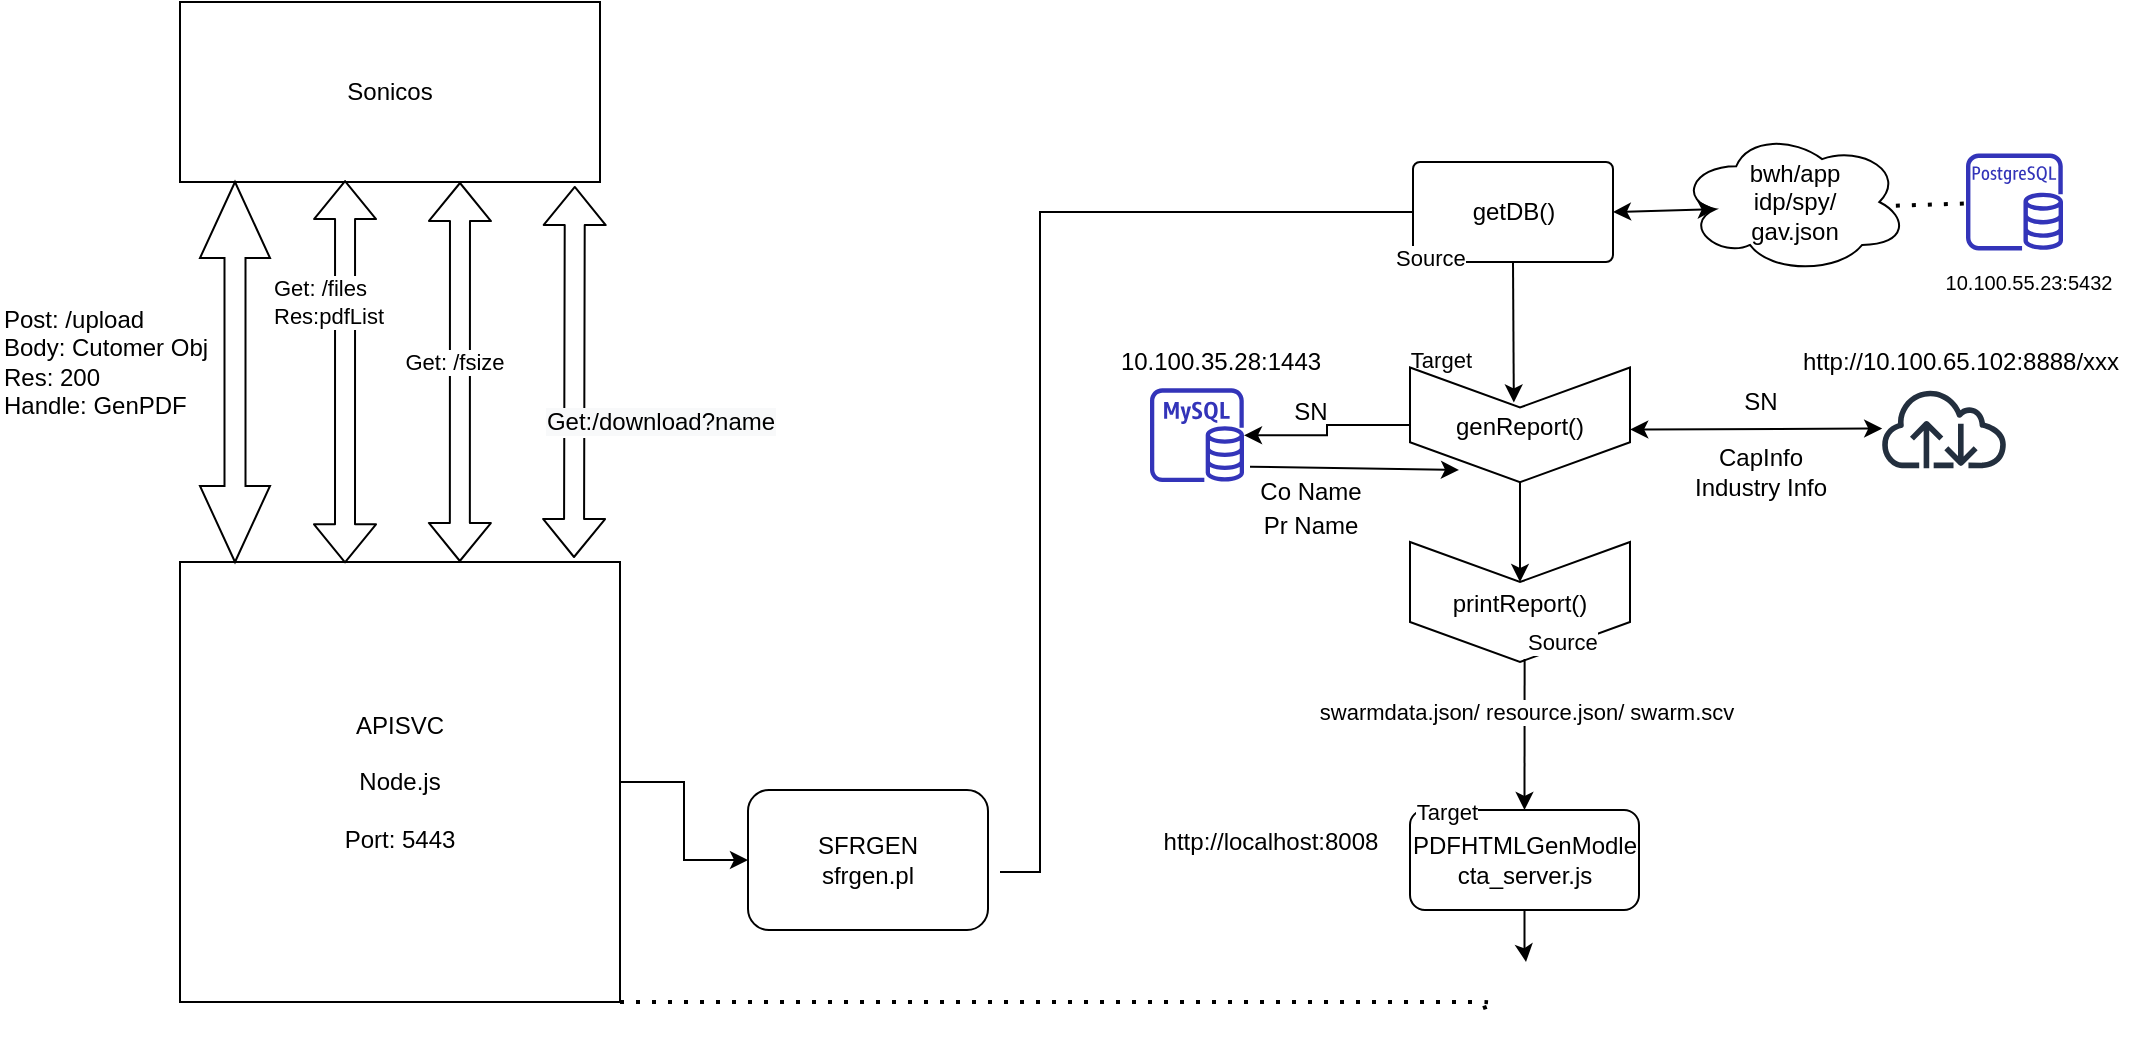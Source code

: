 <mxfile version="13.7.1" type="github">
  <diagram id="x9-HXlAuDJLVgnAVx4Mz" name="Page-1">
    <mxGraphModel dx="1649" dy="900" grid="1" gridSize="10" guides="1" tooltips="1" connect="1" arrows="1" fold="1" page="1" pageScale="1" pageWidth="1169" pageHeight="827" math="0" shadow="0">
      <root>
        <mxCell id="0" />
        <mxCell id="1" parent="0" />
        <mxCell id="p3zvtsnfVm8l9sNwANLh-1" value="Sonicos" style="rounded=0;whiteSpace=wrap;html=1;" vertex="1" parent="1">
          <mxGeometry x="240" y="20" width="210" height="90" as="geometry" />
        </mxCell>
        <mxCell id="p3zvtsnfVm8l9sNwANLh-3" value="Post: /upload&lt;br&gt;Body: Cutomer Obj&lt;br&gt;Res: 200&lt;br&gt;Handle: GenPDF" style="text;html=1;align=left;verticalAlign=middle;resizable=0;points=[];autosize=1;" vertex="1" parent="1">
          <mxGeometry x="150" y="170" width="120" height="60" as="geometry" />
        </mxCell>
        <mxCell id="p3zvtsnfVm8l9sNwANLh-6" style="edgeStyle=orthogonalEdgeStyle;rounded=0;orthogonalLoop=1;jettySize=auto;html=1;" edge="1" parent="1" source="p3zvtsnfVm8l9sNwANLh-4" target="p3zvtsnfVm8l9sNwANLh-7">
          <mxGeometry relative="1" as="geometry">
            <mxPoint x="590" y="555" as="targetPoint" />
          </mxGeometry>
        </mxCell>
        <mxCell id="p3zvtsnfVm8l9sNwANLh-4" value="APISVC&lt;br&gt;&lt;br&gt;Node.js&lt;br&gt;&lt;br&gt;Port: 5443" style="whiteSpace=wrap;html=1;aspect=fixed;" vertex="1" parent="1">
          <mxGeometry x="240" y="300" width="220" height="220" as="geometry" />
        </mxCell>
        <mxCell id="p3zvtsnfVm8l9sNwANLh-20" value="" style="edgeStyle=orthogonalEdgeStyle;rounded=0;orthogonalLoop=1;jettySize=auto;html=1;entryX=1;entryY=0.5;entryDx=0;entryDy=0;" edge="1" parent="1" target="p3zvtsnfVm8l9sNwANLh-21">
          <mxGeometry relative="1" as="geometry">
            <mxPoint x="650" y="455" as="sourcePoint" />
            <mxPoint x="1209.917" y="301.988" as="targetPoint" />
            <Array as="points">
              <mxPoint x="670" y="455" />
              <mxPoint x="670" y="125" />
            </Array>
          </mxGeometry>
        </mxCell>
        <mxCell id="p3zvtsnfVm8l9sNwANLh-7" value="SFRGEN&lt;br&gt;sfrgen.pl" style="rounded=1;whiteSpace=wrap;html=1;" vertex="1" parent="1">
          <mxGeometry x="524" y="414" width="120" height="70" as="geometry" />
        </mxCell>
        <mxCell id="p3zvtsnfVm8l9sNwANLh-21" value="getDB()" style="whiteSpace=wrap;html=1;rounded=1;arcSize=7;" vertex="1" parent="1">
          <mxGeometry x="856.5" y="100" width="100" height="50" as="geometry" />
        </mxCell>
        <mxCell id="p3zvtsnfVm8l9sNwANLh-64" value="&lt;font style=&quot;font-size: 10px&quot;&gt;10.100.55.23:5432&lt;/font&gt;" style="text;html=1;align=center;verticalAlign=middle;resizable=0;points=[];autosize=1;" vertex="1" parent="1">
          <mxGeometry x="1104" y="150" width="120" height="20" as="geometry" />
        </mxCell>
        <mxCell id="p3zvtsnfVm8l9sNwANLh-67" value="" style="outlineConnect=0;fontColor=#232F3E;gradientColor=none;fillColor=#3334B9;strokeColor=none;dashed=0;verticalLabelPosition=bottom;verticalAlign=top;align=center;html=1;fontSize=12;fontStyle=0;aspect=fixed;pointerEvents=1;shape=mxgraph.aws4.rds_postgresql_instance;" vertex="1" parent="1">
          <mxGeometry x="1133" y="95.75" width="48.5" height="48.5" as="geometry" />
        </mxCell>
        <mxCell id="p3zvtsnfVm8l9sNwANLh-69" value="" style="outlineConnect=0;fontColor=#232F3E;gradientColor=none;fillColor=#3334B9;strokeColor=none;dashed=0;verticalLabelPosition=bottom;verticalAlign=top;align=center;html=1;fontSize=12;fontStyle=0;aspect=fixed;pointerEvents=1;shape=mxgraph.aws4.rds_mysql_instance;" vertex="1" parent="1">
          <mxGeometry x="725" y="213.12" width="47" height="47" as="geometry" />
        </mxCell>
        <mxCell id="p3zvtsnfVm8l9sNwANLh-73" value="Co Name" style="text;html=1;align=center;verticalAlign=middle;resizable=0;points=[];autosize=1;" vertex="1" parent="1">
          <mxGeometry x="769.5" y="255" width="70" height="20" as="geometry" />
        </mxCell>
        <mxCell id="p3zvtsnfVm8l9sNwANLh-74" value="SN" style="text;html=1;align=center;verticalAlign=middle;resizable=0;points=[];autosize=1;" vertex="1" parent="1">
          <mxGeometry x="790" y="215" width="30" height="20" as="geometry" />
        </mxCell>
        <mxCell id="p3zvtsnfVm8l9sNwANLh-75" value="Pr Name" style="text;html=1;align=center;verticalAlign=middle;resizable=0;points=[];autosize=1;" vertex="1" parent="1">
          <mxGeometry x="775" y="272.37" width="60" height="20" as="geometry" />
        </mxCell>
        <mxCell id="p3zvtsnfVm8l9sNwANLh-82" value="" style="endArrow=classic;html=1;entryX=0.305;entryY=0.528;entryDx=0;entryDy=0;entryPerimeter=0;exitX=0.5;exitY=1;exitDx=0;exitDy=0;" edge="1" parent="1" source="p3zvtsnfVm8l9sNwANLh-21" target="p3zvtsnfVm8l9sNwANLh-113">
          <mxGeometry relative="1" as="geometry">
            <mxPoint x="906" y="157.5" as="sourcePoint" />
            <mxPoint x="904.31" y="262.75" as="targetPoint" />
          </mxGeometry>
        </mxCell>
        <mxCell id="p3zvtsnfVm8l9sNwANLh-84" value="Source" style="edgeLabel;resizable=0;html=1;align=left;verticalAlign=bottom;" connectable="0" vertex="1" parent="p3zvtsnfVm8l9sNwANLh-82">
          <mxGeometry x="-1" relative="1" as="geometry">
            <mxPoint x="-60.3" y="6.95" as="offset" />
          </mxGeometry>
        </mxCell>
        <mxCell id="p3zvtsnfVm8l9sNwANLh-85" value="Target" style="edgeLabel;resizable=0;html=1;align=right;verticalAlign=bottom;" connectable="0" vertex="1" parent="p3zvtsnfVm8l9sNwANLh-82">
          <mxGeometry x="1" relative="1" as="geometry">
            <mxPoint x="-20.01" y="-12" as="offset" />
          </mxGeometry>
        </mxCell>
        <mxCell id="p3zvtsnfVm8l9sNwANLh-87" value="10.100.35.28:1443" style="text;html=1;align=center;verticalAlign=middle;resizable=0;points=[];autosize=1;" vertex="1" parent="1">
          <mxGeometry x="700" y="190" width="120" height="20" as="geometry" />
        </mxCell>
        <mxCell id="p3zvtsnfVm8l9sNwANLh-104" value="http://localhost:8008" style="text;html=1;align=center;verticalAlign=middle;resizable=0;points=[];autosize=1;" vertex="1" parent="1">
          <mxGeometry x="725" y="430" width="120" height="20" as="geometry" />
        </mxCell>
        <mxCell id="p3zvtsnfVm8l9sNwANLh-114" value="printReport()" style="shape=step;perimeter=stepPerimeter;fixedSize=1;points=[];direction=south;" vertex="1" parent="1">
          <mxGeometry x="855" y="290" width="110" height="60" as="geometry" />
        </mxCell>
        <mxCell id="p3zvtsnfVm8l9sNwANLh-116" value="" style="edgeStyle=orthogonalEdgeStyle;rounded=0;orthogonalLoop=1;jettySize=auto;html=1;" edge="1" parent="1" source="p3zvtsnfVm8l9sNwANLh-113" target="p3zvtsnfVm8l9sNwANLh-114">
          <mxGeometry relative="1" as="geometry" />
        </mxCell>
        <mxCell id="p3zvtsnfVm8l9sNwANLh-122" value="" style="edgeStyle=orthogonalEdgeStyle;rounded=0;orthogonalLoop=1;jettySize=auto;html=1;" edge="1" parent="1" source="p3zvtsnfVm8l9sNwANLh-113" target="p3zvtsnfVm8l9sNwANLh-69">
          <mxGeometry relative="1" as="geometry">
            <Array as="points" />
          </mxGeometry>
        </mxCell>
        <mxCell id="p3zvtsnfVm8l9sNwANLh-113" value="genReport()" style="shape=step;perimeter=stepPerimeter;fixedSize=1;points=[];direction=south;" vertex="1" parent="1">
          <mxGeometry x="855" y="202.75" width="110" height="57.37" as="geometry" />
        </mxCell>
        <mxCell id="p3zvtsnfVm8l9sNwANLh-124" value="" style="endArrow=classic;html=1;" edge="1" parent="1">
          <mxGeometry width="50" height="50" relative="1" as="geometry">
            <mxPoint x="775" y="252.37" as="sourcePoint" />
            <mxPoint x="879.5" y="254" as="targetPoint" />
          </mxGeometry>
        </mxCell>
        <mxCell id="p3zvtsnfVm8l9sNwANLh-136" value="" style="edgeStyle=orthogonalEdgeStyle;rounded=0;orthogonalLoop=1;jettySize=auto;html=1;entryX=0.5;entryY=0;entryDx=0;entryDy=0;" edge="1" parent="1" source="p3zvtsnfVm8l9sNwANLh-127" target="p3zvtsnfVm8l9sNwANLh-141">
          <mxGeometry relative="1" as="geometry">
            <mxPoint x="913" y="475" as="targetPoint" />
          </mxGeometry>
        </mxCell>
        <mxCell id="p3zvtsnfVm8l9sNwANLh-127" value="PDFHTMLGenModle&lt;br style=&quot;padding: 0px ; margin: 0px&quot;&gt;cta_server.js" style="rounded=1;whiteSpace=wrap;html=1;" vertex="1" parent="1">
          <mxGeometry x="855" y="424" width="114.5" height="50" as="geometry" />
        </mxCell>
        <mxCell id="p3zvtsnfVm8l9sNwANLh-131" value="" style="endArrow=classic;html=1;exitX=0.974;exitY=0.479;exitDx=0;exitDy=0;exitPerimeter=0;entryX=0.5;entryY=0;entryDx=0;entryDy=0;" edge="1" parent="1" source="p3zvtsnfVm8l9sNwANLh-114" target="p3zvtsnfVm8l9sNwANLh-127">
          <mxGeometry relative="1" as="geometry">
            <mxPoint x="970" y="335" as="sourcePoint" />
            <mxPoint x="1130" y="335" as="targetPoint" />
          </mxGeometry>
        </mxCell>
        <mxCell id="p3zvtsnfVm8l9sNwANLh-132" value="swarmdata.json/ resource.json/ swarm.scv" style="edgeLabel;resizable=0;html=1;align=center;verticalAlign=middle;" connectable="0" vertex="1" parent="p3zvtsnfVm8l9sNwANLh-131">
          <mxGeometry relative="1" as="geometry">
            <mxPoint y="-11.29" as="offset" />
          </mxGeometry>
        </mxCell>
        <mxCell id="p3zvtsnfVm8l9sNwANLh-133" value="Source" style="edgeLabel;resizable=0;html=1;align=left;verticalAlign=bottom;" connectable="0" vertex="1" parent="p3zvtsnfVm8l9sNwANLh-131">
          <mxGeometry x="-1" relative="1" as="geometry" />
        </mxCell>
        <mxCell id="p3zvtsnfVm8l9sNwANLh-134" value="Target" style="edgeLabel;resizable=0;html=1;align=right;verticalAlign=bottom;" connectable="0" vertex="1" parent="p3zvtsnfVm8l9sNwANLh-131">
          <mxGeometry x="1" relative="1" as="geometry">
            <mxPoint x="-23" y="9.84" as="offset" />
          </mxGeometry>
        </mxCell>
        <mxCell id="p3zvtsnfVm8l9sNwANLh-141" value="" style="shape=image;html=1;verticalAlign=top;verticalLabelPosition=bottom;labelBackgroundColor=#ffffff;imageAspect=0;aspect=fixed;image=https://cdn4.iconfinder.com/data/icons/file-types-outline-1/64/ebook_pdf_epub_files-128.png" vertex="1" parent="1">
          <mxGeometry x="889" y="500" width="48" height="48" as="geometry" />
        </mxCell>
        <mxCell id="p3zvtsnfVm8l9sNwANLh-149" value="" style="shape=doubleArrow;direction=south;whiteSpace=wrap;html=1;" vertex="1" parent="1">
          <mxGeometry x="250" y="110" width="35" height="190" as="geometry" />
        </mxCell>
        <mxCell id="p3zvtsnfVm8l9sNwANLh-164" value="" style="shape=flexArrow;endArrow=classic;startArrow=classic;html=1;entryX=0.94;entryY=1.022;entryDx=0;entryDy=0;entryPerimeter=0;" edge="1" parent="1" target="p3zvtsnfVm8l9sNwANLh-1">
          <mxGeometry width="50" height="50" relative="1" as="geometry">
            <mxPoint x="437" y="298" as="sourcePoint" />
            <mxPoint x="500" y="175" as="targetPoint" />
          </mxGeometry>
        </mxCell>
        <mxCell id="p3zvtsnfVm8l9sNwANLh-173" value="&lt;span style=&quot;font-size: 12px ; background-color: rgb(248 , 249 , 250)&quot;&gt;Get:/download?name&lt;/span&gt;" style="edgeLabel;html=1;align=center;verticalAlign=middle;resizable=0;points=[];" vertex="1" connectable="0" parent="p3zvtsnfVm8l9sNwANLh-164">
          <mxGeometry x="-0.285" y="1" relative="1" as="geometry">
            <mxPoint x="43.86" y="-1.33" as="offset" />
          </mxGeometry>
        </mxCell>
        <mxCell id="p3zvtsnfVm8l9sNwANLh-167" value="" style="shape=image;html=1;verticalAlign=top;verticalLabelPosition=bottom;labelBackgroundColor=#ffffff;imageAspect=0;aspect=fixed;image=https://cdn4.iconfinder.com/data/icons/CS5/128/ACP_PDF%202_file_document.png" vertex="1" parent="1">
          <mxGeometry x="450" y="245" width="30" height="30" as="geometry" />
        </mxCell>
        <mxCell id="p3zvtsnfVm8l9sNwANLh-168" value="" style="shape=flexArrow;endArrow=classic;startArrow=classic;html=1;entryX=0.393;entryY=0.989;entryDx=0;entryDy=0;entryPerimeter=0;exitX=0.375;exitY=0.003;exitDx=0;exitDy=0;exitPerimeter=0;" edge="1" parent="1" source="p3zvtsnfVm8l9sNwANLh-4" target="p3zvtsnfVm8l9sNwANLh-1">
          <mxGeometry width="50" height="50" relative="1" as="geometry">
            <mxPoint x="160" y="360" as="sourcePoint" />
            <mxPoint x="210" y="310" as="targetPoint" />
          </mxGeometry>
        </mxCell>
        <mxCell id="p3zvtsnfVm8l9sNwANLh-169" value="Get: /files&lt;br&gt;Res:pdfList" style="edgeLabel;html=1;align=left;verticalAlign=middle;resizable=0;points=[];" vertex="1" connectable="0" parent="p3zvtsnfVm8l9sNwANLh-168">
          <mxGeometry x="0.252" y="2" relative="1" as="geometry">
            <mxPoint x="-35.52" y="-10.66" as="offset" />
          </mxGeometry>
        </mxCell>
        <mxCell id="p3zvtsnfVm8l9sNwANLh-170" value="" style="shape=flexArrow;endArrow=classic;startArrow=classic;html=1;exitX=0.636;exitY=0;exitDx=0;exitDy=0;exitPerimeter=0;" edge="1" parent="1" source="p3zvtsnfVm8l9sNwANLh-4">
          <mxGeometry width="50" height="50" relative="1" as="geometry">
            <mxPoint x="160" y="360" as="sourcePoint" />
            <mxPoint x="380" y="110" as="targetPoint" />
          </mxGeometry>
        </mxCell>
        <mxCell id="p3zvtsnfVm8l9sNwANLh-172" value="Get: /fsize&lt;br&gt;" style="edgeLabel;html=1;align=center;verticalAlign=middle;resizable=0;points=[];" vertex="1" connectable="0" parent="p3zvtsnfVm8l9sNwANLh-170">
          <mxGeometry x="-0.156" y="3" relative="1" as="geometry">
            <mxPoint y="-20" as="offset" />
          </mxGeometry>
        </mxCell>
        <mxCell id="p3zvtsnfVm8l9sNwANLh-174" value="" style="endArrow=none;dashed=1;html=1;dashPattern=1 3;strokeWidth=2;entryX=0;entryY=0.5;entryDx=0;entryDy=0;exitX=1;exitY=1;exitDx=0;exitDy=0;" edge="1" parent="1" source="p3zvtsnfVm8l9sNwANLh-4" target="p3zvtsnfVm8l9sNwANLh-141">
          <mxGeometry width="50" height="50" relative="1" as="geometry">
            <mxPoint x="500" y="460" as="sourcePoint" />
            <mxPoint x="550" y="410" as="targetPoint" />
            <Array as="points">
              <mxPoint x="900" y="520" />
            </Array>
          </mxGeometry>
        </mxCell>
        <mxCell id="p3zvtsnfVm8l9sNwANLh-176" value="" style="outlineConnect=0;fontColor=#232F3E;gradientColor=none;fillColor=#232F3E;strokeColor=none;dashed=0;verticalLabelPosition=bottom;verticalAlign=top;align=center;html=1;fontSize=12;fontStyle=0;aspect=fixed;pointerEvents=1;shape=mxgraph.aws4.internet;" vertex="1" parent="1">
          <mxGeometry x="1089.5" y="213.12" width="65" height="40" as="geometry" />
        </mxCell>
        <mxCell id="p3zvtsnfVm8l9sNwANLh-178" value="SN" style="text;html=1;align=center;verticalAlign=middle;resizable=0;points=[];autosize=1;" vertex="1" parent="1">
          <mxGeometry x="1014.5" y="210" width="30" height="20" as="geometry" />
        </mxCell>
        <mxCell id="p3zvtsnfVm8l9sNwANLh-179" value="CapInfo&lt;br&gt;Industry Info" style="text;html=1;align=center;verticalAlign=middle;resizable=0;points=[];autosize=1;" vertex="1" parent="1">
          <mxGeometry x="989.5" y="240" width="80" height="30" as="geometry" />
        </mxCell>
        <mxCell id="p3zvtsnfVm8l9sNwANLh-180" value="http://10.100.65.102:8888/xxx" style="text;html=1;align=center;verticalAlign=middle;resizable=0;points=[];autosize=1;" vertex="1" parent="1">
          <mxGeometry x="1044.5" y="190" width="170" height="20" as="geometry" />
        </mxCell>
        <mxCell id="p3zvtsnfVm8l9sNwANLh-186" value="" style="endArrow=none;dashed=1;html=1;dashPattern=1 3;strokeWidth=2;exitX=0.947;exitY=0.526;exitDx=0;exitDy=0;exitPerimeter=0;" edge="1" parent="1" source="p3zvtsnfVm8l9sNwANLh-181" target="p3zvtsnfVm8l9sNwANLh-67">
          <mxGeometry width="50" height="50" relative="1" as="geometry">
            <mxPoint x="1056.5" y="165.75" as="sourcePoint" />
            <mxPoint x="1106.5" y="115.75" as="targetPoint" />
          </mxGeometry>
        </mxCell>
        <mxCell id="p3zvtsnfVm8l9sNwANLh-181" value="bwh/app&lt;br&gt;idp/spy/&lt;br&gt;gav.json" style="ellipse;shape=cloud;whiteSpace=wrap;html=1;" vertex="1" parent="1">
          <mxGeometry x="989.5" y="84.25" width="114.5" height="71.5" as="geometry" />
        </mxCell>
        <mxCell id="p3zvtsnfVm8l9sNwANLh-188" value="" style="endArrow=classic;startArrow=classic;html=1;exitX=1;exitY=0.5;exitDx=0;exitDy=0;entryX=0.16;entryY=0.55;entryDx=0;entryDy=0;entryPerimeter=0;" edge="1" parent="1" source="p3zvtsnfVm8l9sNwANLh-21" target="p3zvtsnfVm8l9sNwANLh-181">
          <mxGeometry width="50" height="50" relative="1" as="geometry">
            <mxPoint x="956.5" y="140" as="sourcePoint" />
            <mxPoint x="1007" y="90" as="targetPoint" />
          </mxGeometry>
        </mxCell>
        <mxCell id="p3zvtsnfVm8l9sNwANLh-189" value="" style="endArrow=classic;startArrow=classic;html=1;exitX=0.54;exitY=-0.001;exitDx=0;exitDy=0;exitPerimeter=0;" edge="1" parent="1" source="p3zvtsnfVm8l9sNwANLh-113" target="p3zvtsnfVm8l9sNwANLh-176">
          <mxGeometry width="50" height="50" relative="1" as="geometry">
            <mxPoint x="670" y="320" as="sourcePoint" />
            <mxPoint x="720" y="270" as="targetPoint" />
          </mxGeometry>
        </mxCell>
      </root>
    </mxGraphModel>
  </diagram>
</mxfile>
